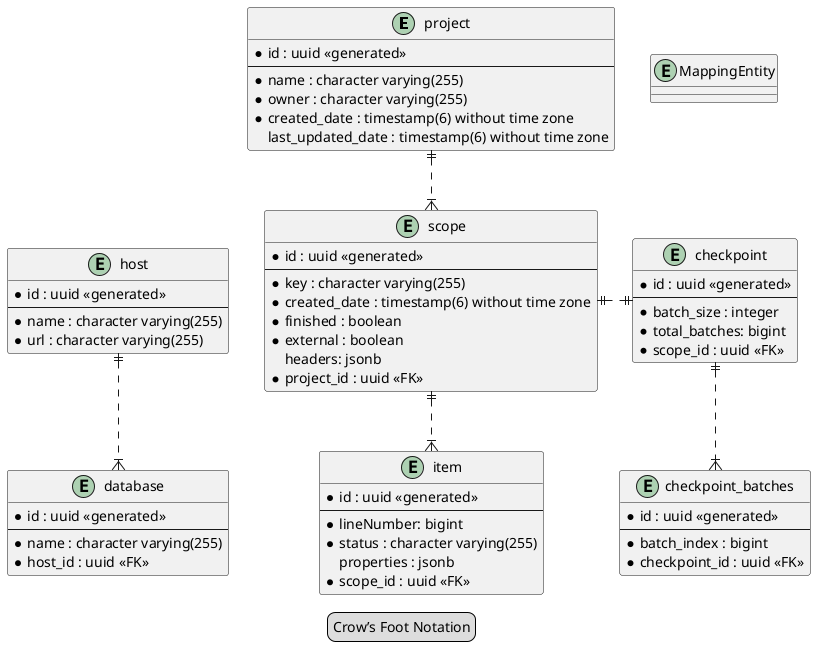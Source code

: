 @startuml
legend Crow’s Foot Notation

entity project {
    * id : uuid <<generated>>
    --
    * name : character varying(255)
    * owner : character varying(255)
    * created_date : timestamp(6) without time zone
    last_updated_date : timestamp(6) without time zone
}

entity scope {
    * id : uuid <<generated>>
    --
    * key : character varying(255)
    * created_date : timestamp(6) without time zone
    * finished : boolean
    * external : boolean
    headers: jsonb
    * project_id : uuid <<FK>>
}

entity item {
    * id : uuid <<generated>>
    --
    * lineNumber: bigint
    * status : character varying(255)
    properties : jsonb
    * scope_id : uuid <<FK>>
}

entity checkpoint {
    * id : uuid <<generated>>
    --
    * batch_size : integer
    * total_batches: bigint
    * scope_id : uuid <<FK>>
}

entity checkpoint_batches {
    * id : uuid <<generated>>
    --
    * batch_index : bigint
    * checkpoint_id : uuid <<FK>>
}

entity MappingEntity {

}

entity host {
    * id : uuid <<generated>>
    --
    * name : character varying(255)
    * url : character varying(255)
}

entity database {
    * id : uuid <<generated>>
    --
    * name : character varying(255)
    * host_id : uuid <<FK>>
}

project ||..|{ scope
scope ||..|{ item

scope ||.|| checkpoint

checkpoint ||..|{ checkpoint_batches

host ||..|{ database

host -[hidden]> scope

@enduml
